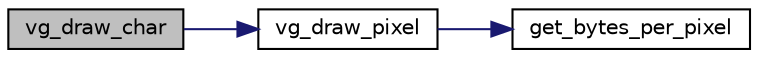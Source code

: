 digraph "vg_draw_char"
{
 // LATEX_PDF_SIZE
  edge [fontname="Helvetica",fontsize="10",labelfontname="Helvetica",labelfontsize="10"];
  node [fontname="Helvetica",fontsize="10",shape=record];
  rankdir="LR";
  Node1 [label="vg_draw_char",height=0.2,width=0.4,color="black", fillcolor="grey75", style="filled", fontcolor="black",tooltip="Draws a character in the specified coordinates with the specified color."];
  Node1 -> Node2 [color="midnightblue",fontsize="10",style="solid",fontname="Helvetica"];
  Node2 [label="vg_draw_pixel",height=0.2,width=0.4,color="black", fillcolor="white", style="filled",URL="$video__gr_8c.html#a08c498ffeb0a3962e3b7711b57397741",tooltip="Draws a pixel in the specified coordinates with the specified color."];
  Node2 -> Node3 [color="midnightblue",fontsize="10",style="solid",fontname="Helvetica"];
  Node3 [label="get_bytes_per_pixel",height=0.2,width=0.4,color="black", fillcolor="white", style="filled",URL="$video__gr_8c.html#a89e5e15fb2c065221f58c6d883da6049",tooltip="Calculates the number of bytes per pixel of the current mode, given the bits per pixel...."];
}
